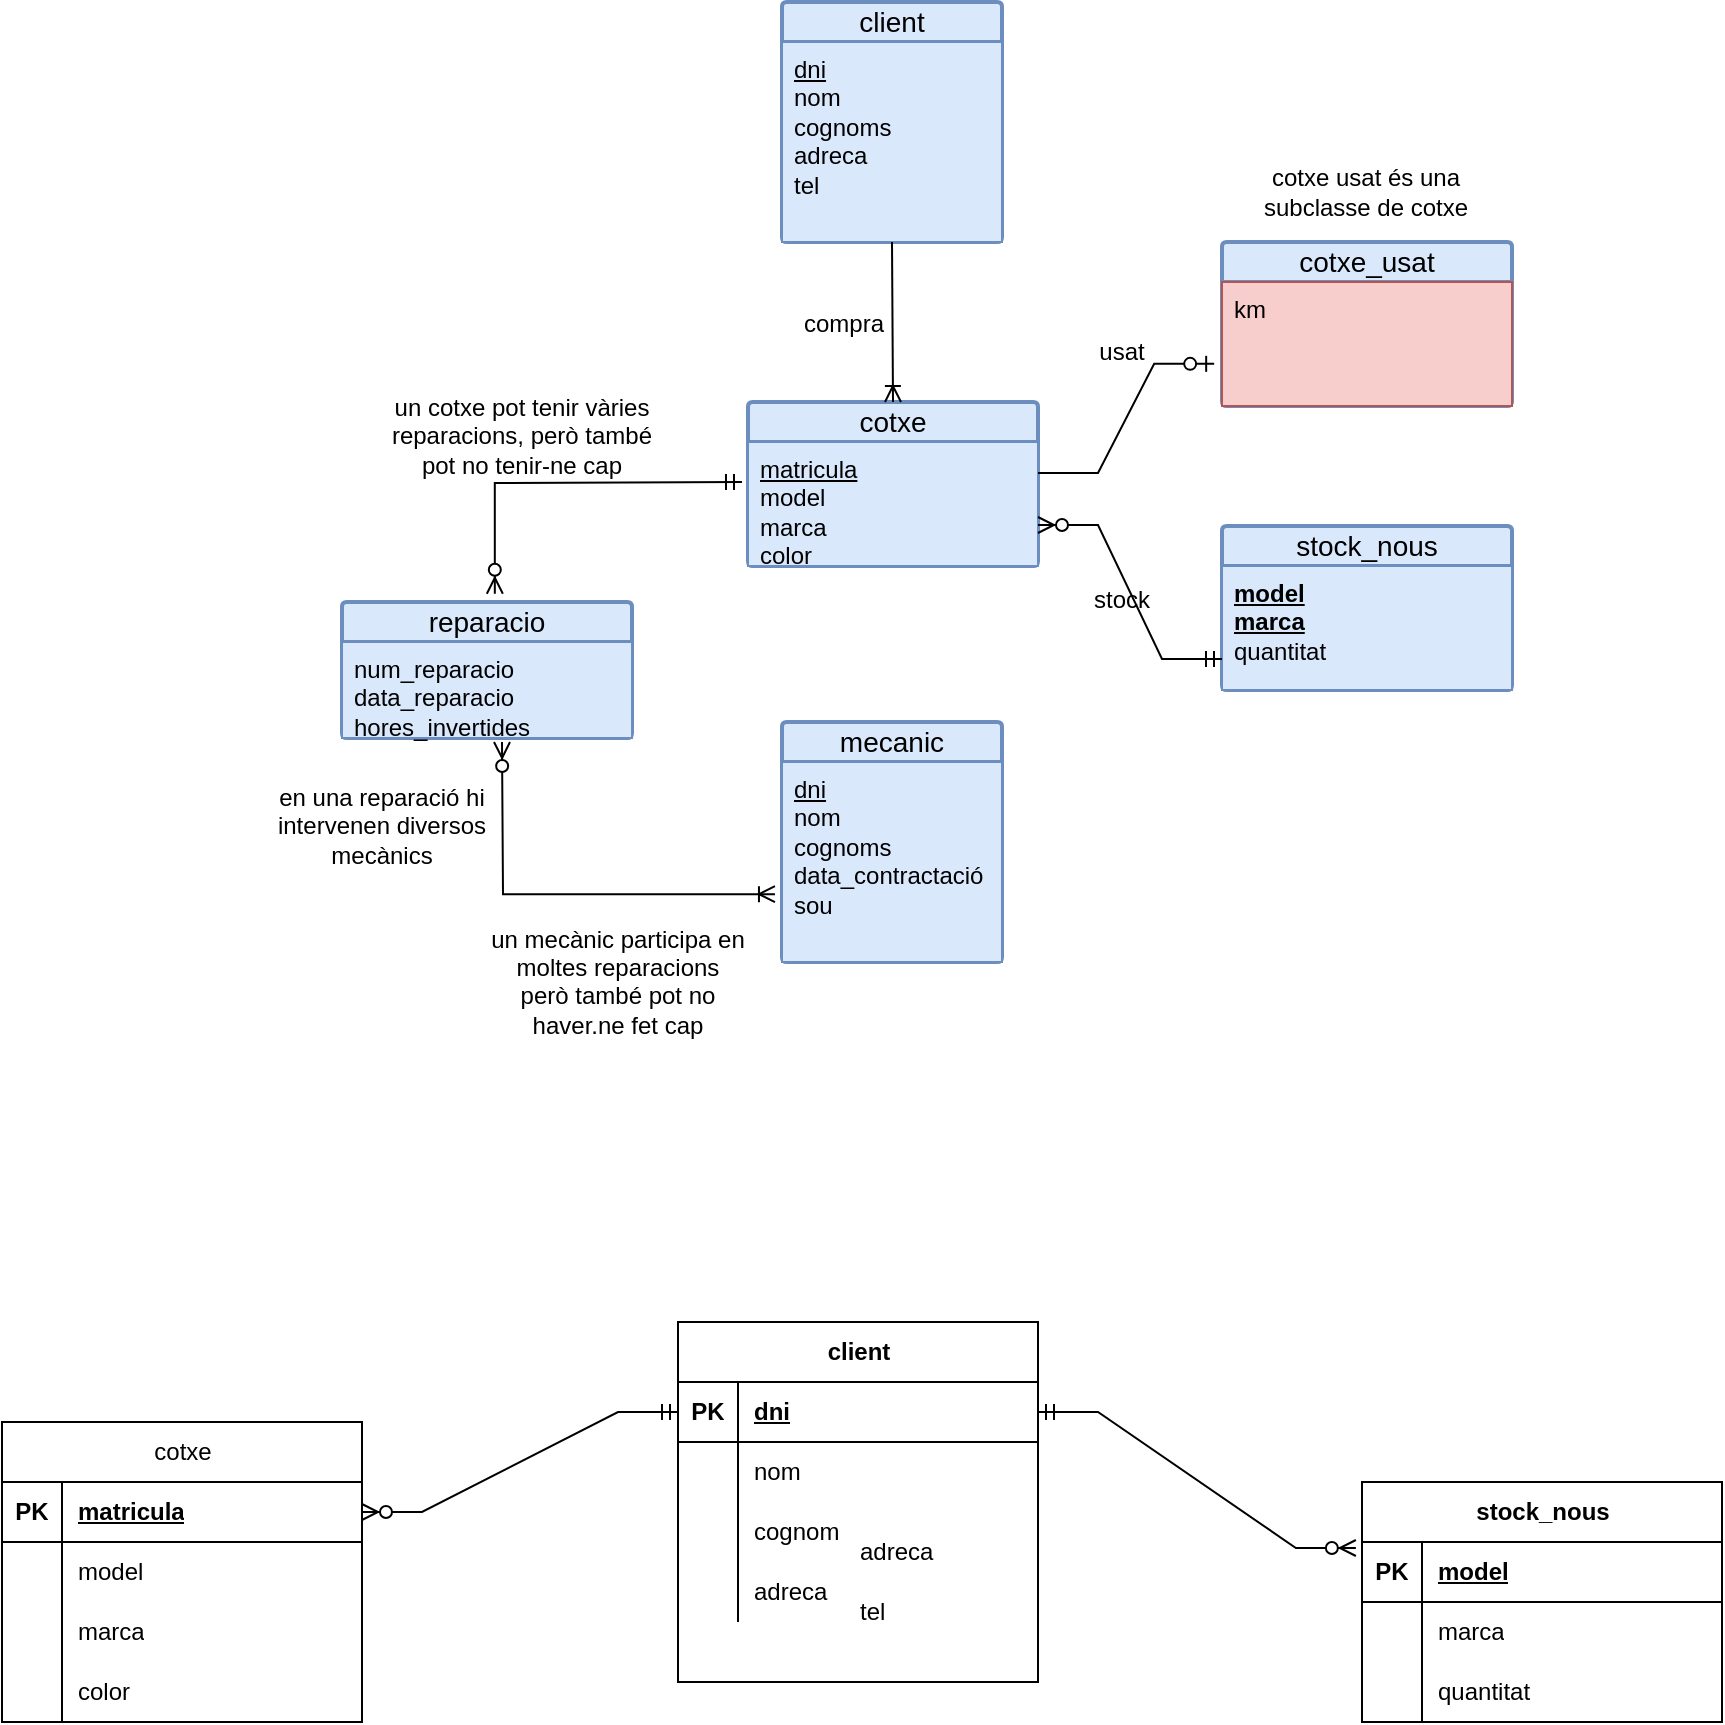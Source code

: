 <mxfile version="24.7.17">
  <diagram name="Pàgina-1" id="v9YWA_F2hAWRqaUywkiF">
    <mxGraphModel dx="2435" dy="788" grid="1" gridSize="10" guides="1" tooltips="1" connect="1" arrows="1" fold="1" page="1" pageScale="1" pageWidth="827" pageHeight="1169" math="0" shadow="0">
      <root>
        <mxCell id="0" />
        <mxCell id="1" parent="0" />
        <mxCell id="ifhW9bHjw9jyQHOwnYPM-41" value="client" style="swimlane;childLayout=stackLayout;horizontal=1;startSize=20;horizontalStack=0;rounded=1;fontSize=14;fontStyle=0;strokeWidth=2;resizeParent=0;resizeLast=1;shadow=0;dashed=0;align=center;arcSize=4;whiteSpace=wrap;html=1;fillColor=#dae8fc;strokeColor=#6c8ebf;" parent="1" vertex="1">
          <mxGeometry x="340" y="160" width="110" height="120" as="geometry" />
        </mxCell>
        <mxCell id="ifhW9bHjw9jyQHOwnYPM-42" value="&lt;div&gt;&lt;u&gt;dni&lt;/u&gt;&lt;/div&gt;&lt;div&gt;nom&lt;/div&gt;&lt;div&gt;cognoms&lt;/div&gt;&lt;div&gt;adreca&lt;/div&gt;&lt;div&gt;tel&lt;br&gt;&lt;/div&gt;" style="align=left;strokeColor=#6c8ebf;fillColor=#dae8fc;spacingLeft=4;fontSize=12;verticalAlign=top;resizable=0;rotatable=0;part=1;html=1;" parent="ifhW9bHjw9jyQHOwnYPM-41" vertex="1">
          <mxGeometry y="20" width="110" height="100" as="geometry" />
        </mxCell>
        <mxCell id="ObNUjRc8RgcXsFkxHlF3-1" value="" style="align=left;strokeColor=#6c8ebf;fillColor=#dae8fc;spacingLeft=4;fontSize=12;verticalAlign=top;resizable=0;rotatable=0;part=1;html=1;" parent="ifhW9bHjw9jyQHOwnYPM-41" vertex="1">
          <mxGeometry y="120" width="110" as="geometry" />
        </mxCell>
        <mxCell id="ifhW9bHjw9jyQHOwnYPM-43" value="cotxe" style="swimlane;childLayout=stackLayout;horizontal=1;startSize=20;horizontalStack=0;rounded=1;fontSize=14;fontStyle=0;strokeWidth=2;resizeParent=0;resizeLast=1;shadow=0;dashed=0;align=center;arcSize=4;whiteSpace=wrap;html=1;fillColor=#dae8fc;strokeColor=#6c8ebf;" parent="1" vertex="1">
          <mxGeometry x="323" y="360" width="145" height="82" as="geometry" />
        </mxCell>
        <mxCell id="ifhW9bHjw9jyQHOwnYPM-44" value="&lt;u&gt;matricula&lt;/u&gt;&lt;div&gt;model&lt;/div&gt;&lt;div&gt;marca&lt;/div&gt;&lt;div&gt;color&lt;br&gt;&lt;/div&gt;" style="align=left;strokeColor=#6c8ebf;fillColor=#dae8fc;spacingLeft=4;fontSize=12;verticalAlign=top;resizable=0;rotatable=0;part=1;html=1;" parent="ifhW9bHjw9jyQHOwnYPM-43" vertex="1">
          <mxGeometry y="20" width="145" height="62" as="geometry" />
        </mxCell>
        <mxCell id="ObNUjRc8RgcXsFkxHlF3-2" value="cotxe_usat" style="swimlane;childLayout=stackLayout;horizontal=1;startSize=20;horizontalStack=0;rounded=1;fontSize=14;fontStyle=0;strokeWidth=2;resizeParent=0;resizeLast=1;shadow=0;dashed=0;align=center;arcSize=4;whiteSpace=wrap;html=1;fillColor=#dae8fc;strokeColor=#6c8ebf;" parent="1" vertex="1">
          <mxGeometry x="560" y="280" width="145" height="82" as="geometry" />
        </mxCell>
        <mxCell id="ObNUjRc8RgcXsFkxHlF3-3" value="km" style="align=left;strokeColor=#b85450;fillColor=#f8cecc;spacingLeft=4;fontSize=12;verticalAlign=top;resizable=0;rotatable=0;part=1;html=1;" parent="ObNUjRc8RgcXsFkxHlF3-2" vertex="1">
          <mxGeometry y="20" width="145" height="62" as="geometry" />
        </mxCell>
        <mxCell id="ObNUjRc8RgcXsFkxHlF3-4" value="stock_nous" style="swimlane;childLayout=stackLayout;horizontal=1;startSize=20;horizontalStack=0;rounded=1;fontSize=14;fontStyle=0;strokeWidth=2;resizeParent=0;resizeLast=1;shadow=0;dashed=0;align=center;arcSize=4;whiteSpace=wrap;html=1;fillColor=#dae8fc;strokeColor=#6c8ebf;" parent="1" vertex="1">
          <mxGeometry x="560" y="422" width="145" height="82" as="geometry" />
        </mxCell>
        <mxCell id="ObNUjRc8RgcXsFkxHlF3-5" value="&lt;b&gt;&lt;u&gt;model&lt;/u&gt;&lt;/b&gt;&lt;div&gt;&lt;b&gt;&lt;u&gt;marca&lt;/u&gt;&lt;/b&gt;&lt;/div&gt;&lt;div&gt;quantitat&lt;br&gt;&lt;/div&gt;" style="align=left;strokeColor=#6c8ebf;fillColor=#dae8fc;spacingLeft=4;fontSize=12;verticalAlign=top;resizable=0;rotatable=0;part=1;html=1;" parent="ObNUjRc8RgcXsFkxHlF3-4" vertex="1">
          <mxGeometry y="20" width="145" height="62" as="geometry" />
        </mxCell>
        <mxCell id="ObNUjRc8RgcXsFkxHlF3-6" value="mecanic" style="swimlane;childLayout=stackLayout;horizontal=1;startSize=20;horizontalStack=0;rounded=1;fontSize=14;fontStyle=0;strokeWidth=2;resizeParent=0;resizeLast=1;shadow=0;dashed=0;align=center;arcSize=4;whiteSpace=wrap;html=1;fillColor=#dae8fc;strokeColor=#6c8ebf;" parent="1" vertex="1">
          <mxGeometry x="340" y="520" width="110" height="120" as="geometry" />
        </mxCell>
        <mxCell id="ObNUjRc8RgcXsFkxHlF3-7" value="&lt;div&gt;&lt;u&gt;dni&lt;/u&gt;&lt;/div&gt;&lt;div&gt;nom&lt;/div&gt;&lt;div&gt;cognoms&lt;/div&gt;&lt;div&gt;data_contractació&lt;br&gt;&lt;/div&gt;&lt;div&gt;sou&lt;br&gt;&lt;/div&gt;" style="align=left;strokeColor=#6c8ebf;fillColor=#dae8fc;spacingLeft=4;fontSize=12;verticalAlign=top;resizable=0;rotatable=0;part=1;html=1;" parent="ObNUjRc8RgcXsFkxHlF3-6" vertex="1">
          <mxGeometry y="20" width="110" height="100" as="geometry" />
        </mxCell>
        <mxCell id="ObNUjRc8RgcXsFkxHlF3-8" value="" style="align=left;strokeColor=#6c8ebf;fillColor=#dae8fc;spacingLeft=4;fontSize=12;verticalAlign=top;resizable=0;rotatable=0;part=1;html=1;" parent="ObNUjRc8RgcXsFkxHlF3-6" vertex="1">
          <mxGeometry y="120" width="110" as="geometry" />
        </mxCell>
        <mxCell id="ObNUjRc8RgcXsFkxHlF3-9" value="" style="fontSize=12;html=1;endArrow=ERoneToMany;rounded=0;exitX=0;exitY=0;exitDx=0;exitDy=0;entryX=0.5;entryY=0;entryDx=0;entryDy=0;edgeStyle=orthogonalEdgeStyle;" parent="1" source="ObNUjRc8RgcXsFkxHlF3-1" target="ifhW9bHjw9jyQHOwnYPM-43" edge="1">
          <mxGeometry width="100" height="100" relative="1" as="geometry">
            <mxPoint x="310" y="480" as="sourcePoint" />
            <mxPoint x="410" y="380" as="targetPoint" />
          </mxGeometry>
        </mxCell>
        <mxCell id="ObNUjRc8RgcXsFkxHlF3-11" value="un cotxe pot tenir vàries reparacions, però també pot no tenir-ne cap" style="text;html=1;strokeColor=none;fillColor=none;align=center;verticalAlign=middle;whiteSpace=wrap;rounded=0;" parent="1" vertex="1">
          <mxGeometry x="140" y="362" width="140" height="30" as="geometry" />
        </mxCell>
        <mxCell id="ObNUjRc8RgcXsFkxHlF3-12" value="compra" style="text;html=1;strokeColor=none;fillColor=none;align=center;verticalAlign=middle;whiteSpace=wrap;rounded=0;" parent="1" vertex="1">
          <mxGeometry x="341" y="306" width="60" height="30" as="geometry" />
        </mxCell>
        <mxCell id="ObNUjRc8RgcXsFkxHlF3-14" value="stock" style="text;html=1;strokeColor=none;fillColor=none;align=center;verticalAlign=middle;whiteSpace=wrap;rounded=0;" parent="1" vertex="1">
          <mxGeometry x="480" y="444" width="60" height="30" as="geometry" />
        </mxCell>
        <mxCell id="ObNUjRc8RgcXsFkxHlF3-16" value="usat" style="text;html=1;strokeColor=none;fillColor=none;align=center;verticalAlign=middle;whiteSpace=wrap;rounded=0;" parent="1" vertex="1">
          <mxGeometry x="480" y="320" width="60" height="30" as="geometry" />
        </mxCell>
        <mxCell id="ObNUjRc8RgcXsFkxHlF3-18" value="" style="edgeStyle=entityRelationEdgeStyle;fontSize=12;html=1;endArrow=ERzeroToMany;startArrow=ERmandOne;rounded=0;entryX=1;entryY=0.75;entryDx=0;entryDy=0;exitX=0;exitY=0.75;exitDx=0;exitDy=0;" parent="1" source="ObNUjRc8RgcXsFkxHlF3-5" target="ifhW9bHjw9jyQHOwnYPM-43" edge="1">
          <mxGeometry width="100" height="100" relative="1" as="geometry">
            <mxPoint x="550" y="460" as="sourcePoint" />
            <mxPoint x="780" y="460" as="targetPoint" />
          </mxGeometry>
        </mxCell>
        <mxCell id="ObNUjRc8RgcXsFkxHlF3-17" value="" style="edgeStyle=entityRelationEdgeStyle;fontSize=12;html=1;endArrow=ERzeroToOne;endFill=1;rounded=0;entryX=-0.027;entryY=0.66;entryDx=0;entryDy=0;exitX=1;exitY=0.25;exitDx=0;exitDy=0;entryPerimeter=0;" parent="1" source="ifhW9bHjw9jyQHOwnYPM-44" target="ObNUjRc8RgcXsFkxHlF3-3" edge="1">
          <mxGeometry width="100" height="100" relative="1" as="geometry">
            <mxPoint x="680" y="560" as="sourcePoint" />
            <mxPoint x="780" y="460" as="targetPoint" />
          </mxGeometry>
        </mxCell>
        <mxCell id="WF_BrvT0vlVvO1LlFBiH-1" value="reparacio" style="swimlane;childLayout=stackLayout;horizontal=1;startSize=20;horizontalStack=0;rounded=1;fontSize=14;fontStyle=0;strokeWidth=2;resizeParent=0;resizeLast=1;shadow=0;dashed=0;align=center;arcSize=4;whiteSpace=wrap;html=1;fillColor=#dae8fc;strokeColor=#6c8ebf;" parent="1" vertex="1">
          <mxGeometry x="120" y="460" width="145" height="68" as="geometry" />
        </mxCell>
        <mxCell id="WF_BrvT0vlVvO1LlFBiH-2" value="num_reparacio&lt;div&gt;data_reparacio&lt;/div&gt;&lt;div&gt;hores_invertides&lt;u&gt;&lt;br&gt;&lt;/u&gt;&lt;/div&gt;" style="align=left;strokeColor=#6c8ebf;fillColor=#dae8fc;spacingLeft=4;fontSize=12;verticalAlign=top;resizable=0;rotatable=0;part=1;html=1;" parent="WF_BrvT0vlVvO1LlFBiH-1" vertex="1">
          <mxGeometry y="20" width="145" height="48" as="geometry" />
        </mxCell>
        <mxCell id="WF_BrvT0vlVvO1LlFBiH-3" value="" style="fontSize=12;html=1;endArrow=ERzeroToMany;startArrow=ERmandOne;rounded=0;entryX=0.527;entryY=-0.061;entryDx=0;entryDy=0;entryPerimeter=0;edgeStyle=orthogonalEdgeStyle;" parent="1" target="WF_BrvT0vlVvO1LlFBiH-1" edge="1">
          <mxGeometry width="100" height="100" relative="1" as="geometry">
            <mxPoint x="320" y="400" as="sourcePoint" />
            <mxPoint x="340" y="330" as="targetPoint" />
          </mxGeometry>
        </mxCell>
        <mxCell id="WF_BrvT0vlVvO1LlFBiH-4" value="" style="fontSize=12;html=1;endArrow=ERzeroToMany;startArrow=ERoneToMany;rounded=0;exitX=-0.032;exitY=0.661;exitDx=0;exitDy=0;exitPerimeter=0;edgeStyle=orthogonalEdgeStyle;startFill=0;" parent="1" source="ObNUjRc8RgcXsFkxHlF3-7" edge="1">
          <mxGeometry width="100" height="100" relative="1" as="geometry">
            <mxPoint x="120" y="640" as="sourcePoint" />
            <mxPoint x="200" y="530" as="targetPoint" />
          </mxGeometry>
        </mxCell>
        <mxCell id="WF_BrvT0vlVvO1LlFBiH-5" value="cotxe usat és una subclasse de cotxe" style="text;html=1;strokeColor=none;fillColor=none;align=center;verticalAlign=middle;whiteSpace=wrap;rounded=0;" parent="1" vertex="1">
          <mxGeometry x="567" y="230" width="130" height="50" as="geometry" />
        </mxCell>
        <mxCell id="WF_BrvT0vlVvO1LlFBiH-6" value="&lt;div&gt;en una reparació hi intervenen diversos mecànics&lt;/div&gt;" style="text;html=1;strokeColor=none;fillColor=none;align=center;verticalAlign=middle;whiteSpace=wrap;rounded=0;" parent="1" vertex="1">
          <mxGeometry x="70" y="550" width="140" height="43" as="geometry" />
        </mxCell>
        <mxCell id="WF_BrvT0vlVvO1LlFBiH-7" value="&lt;div&gt;un mecànic participa en moltes reparacions però també pot no haver.ne fet cap&lt;/div&gt;&amp;nbsp;" style="text;html=1;strokeColor=none;fillColor=none;align=center;verticalAlign=middle;whiteSpace=wrap;rounded=0;" parent="1" vertex="1">
          <mxGeometry x="193" y="630" width="130" height="53" as="geometry" />
        </mxCell>
        <mxCell id="RGoOR-xImjjIM7Vw1-H7-1" value="cotxe" style="shape=table;startSize=30;container=1;collapsible=1;childLayout=tableLayout;fixedRows=1;rowLines=0;fontStyle=0;align=center;resizeLast=1;html=1;" vertex="1" parent="1">
          <mxGeometry x="-50" y="870" width="180" height="150" as="geometry" />
        </mxCell>
        <mxCell id="RGoOR-xImjjIM7Vw1-H7-2" value="" style="shape=tableRow;horizontal=0;startSize=0;swimlaneHead=0;swimlaneBody=0;fillColor=none;collapsible=0;dropTarget=0;points=[[0,0.5],[1,0.5]];portConstraint=eastwest;top=0;left=0;right=0;bottom=1;" vertex="1" parent="RGoOR-xImjjIM7Vw1-H7-1">
          <mxGeometry y="30" width="180" height="30" as="geometry" />
        </mxCell>
        <mxCell id="RGoOR-xImjjIM7Vw1-H7-3" value="PK" style="shape=partialRectangle;connectable=0;fillColor=none;top=0;left=0;bottom=0;right=0;fontStyle=1;overflow=hidden;whiteSpace=wrap;html=1;" vertex="1" parent="RGoOR-xImjjIM7Vw1-H7-2">
          <mxGeometry width="30" height="30" as="geometry">
            <mxRectangle width="30" height="30" as="alternateBounds" />
          </mxGeometry>
        </mxCell>
        <mxCell id="RGoOR-xImjjIM7Vw1-H7-4" value="matricula" style="shape=partialRectangle;connectable=0;fillColor=none;top=0;left=0;bottom=0;right=0;align=left;spacingLeft=6;fontStyle=5;overflow=hidden;whiteSpace=wrap;html=1;" vertex="1" parent="RGoOR-xImjjIM7Vw1-H7-2">
          <mxGeometry x="30" width="150" height="30" as="geometry">
            <mxRectangle width="150" height="30" as="alternateBounds" />
          </mxGeometry>
        </mxCell>
        <mxCell id="RGoOR-xImjjIM7Vw1-H7-5" value="" style="shape=tableRow;horizontal=0;startSize=0;swimlaneHead=0;swimlaneBody=0;fillColor=none;collapsible=0;dropTarget=0;points=[[0,0.5],[1,0.5]];portConstraint=eastwest;top=0;left=0;right=0;bottom=0;" vertex="1" parent="RGoOR-xImjjIM7Vw1-H7-1">
          <mxGeometry y="60" width="180" height="30" as="geometry" />
        </mxCell>
        <mxCell id="RGoOR-xImjjIM7Vw1-H7-6" value="" style="shape=partialRectangle;connectable=0;fillColor=none;top=0;left=0;bottom=0;right=0;editable=1;overflow=hidden;whiteSpace=wrap;html=1;" vertex="1" parent="RGoOR-xImjjIM7Vw1-H7-5">
          <mxGeometry width="30" height="30" as="geometry">
            <mxRectangle width="30" height="30" as="alternateBounds" />
          </mxGeometry>
        </mxCell>
        <mxCell id="RGoOR-xImjjIM7Vw1-H7-7" value="model" style="shape=partialRectangle;connectable=0;fillColor=none;top=0;left=0;bottom=0;right=0;align=left;spacingLeft=6;overflow=hidden;whiteSpace=wrap;html=1;" vertex="1" parent="RGoOR-xImjjIM7Vw1-H7-5">
          <mxGeometry x="30" width="150" height="30" as="geometry">
            <mxRectangle width="150" height="30" as="alternateBounds" />
          </mxGeometry>
        </mxCell>
        <mxCell id="RGoOR-xImjjIM7Vw1-H7-8" value="" style="shape=tableRow;horizontal=0;startSize=0;swimlaneHead=0;swimlaneBody=0;fillColor=none;collapsible=0;dropTarget=0;points=[[0,0.5],[1,0.5]];portConstraint=eastwest;top=0;left=0;right=0;bottom=0;" vertex="1" parent="RGoOR-xImjjIM7Vw1-H7-1">
          <mxGeometry y="90" width="180" height="30" as="geometry" />
        </mxCell>
        <mxCell id="RGoOR-xImjjIM7Vw1-H7-9" value="" style="shape=partialRectangle;connectable=0;fillColor=none;top=0;left=0;bottom=0;right=0;editable=1;overflow=hidden;whiteSpace=wrap;html=1;" vertex="1" parent="RGoOR-xImjjIM7Vw1-H7-8">
          <mxGeometry width="30" height="30" as="geometry">
            <mxRectangle width="30" height="30" as="alternateBounds" />
          </mxGeometry>
        </mxCell>
        <mxCell id="RGoOR-xImjjIM7Vw1-H7-10" value="marca" style="shape=partialRectangle;connectable=0;fillColor=none;top=0;left=0;bottom=0;right=0;align=left;spacingLeft=6;overflow=hidden;whiteSpace=wrap;html=1;" vertex="1" parent="RGoOR-xImjjIM7Vw1-H7-8">
          <mxGeometry x="30" width="150" height="30" as="geometry">
            <mxRectangle width="150" height="30" as="alternateBounds" />
          </mxGeometry>
        </mxCell>
        <mxCell id="RGoOR-xImjjIM7Vw1-H7-11" value="" style="shape=tableRow;horizontal=0;startSize=0;swimlaneHead=0;swimlaneBody=0;fillColor=none;collapsible=0;dropTarget=0;points=[[0,0.5],[1,0.5]];portConstraint=eastwest;top=0;left=0;right=0;bottom=0;" vertex="1" parent="RGoOR-xImjjIM7Vw1-H7-1">
          <mxGeometry y="120" width="180" height="30" as="geometry" />
        </mxCell>
        <mxCell id="RGoOR-xImjjIM7Vw1-H7-12" value="" style="shape=partialRectangle;connectable=0;fillColor=none;top=0;left=0;bottom=0;right=0;editable=1;overflow=hidden;whiteSpace=wrap;html=1;" vertex="1" parent="RGoOR-xImjjIM7Vw1-H7-11">
          <mxGeometry width="30" height="30" as="geometry">
            <mxRectangle width="30" height="30" as="alternateBounds" />
          </mxGeometry>
        </mxCell>
        <mxCell id="RGoOR-xImjjIM7Vw1-H7-13" value="color" style="shape=partialRectangle;connectable=0;fillColor=none;top=0;left=0;bottom=0;right=0;align=left;spacingLeft=6;overflow=hidden;whiteSpace=wrap;html=1;" vertex="1" parent="RGoOR-xImjjIM7Vw1-H7-11">
          <mxGeometry x="30" width="150" height="30" as="geometry">
            <mxRectangle width="150" height="30" as="alternateBounds" />
          </mxGeometry>
        </mxCell>
        <mxCell id="RGoOR-xImjjIM7Vw1-H7-14" value="client" style="shape=table;startSize=30;container=1;collapsible=1;childLayout=tableLayout;fixedRows=1;rowLines=0;fontStyle=1;align=center;resizeLast=1;html=1;" vertex="1" parent="1">
          <mxGeometry x="288" y="820" width="180" height="180" as="geometry" />
        </mxCell>
        <mxCell id="RGoOR-xImjjIM7Vw1-H7-15" value="" style="shape=tableRow;horizontal=0;startSize=0;swimlaneHead=0;swimlaneBody=0;fillColor=none;collapsible=0;dropTarget=0;points=[[0,0.5],[1,0.5]];portConstraint=eastwest;top=0;left=0;right=0;bottom=1;" vertex="1" parent="RGoOR-xImjjIM7Vw1-H7-14">
          <mxGeometry y="30" width="180" height="30" as="geometry" />
        </mxCell>
        <mxCell id="RGoOR-xImjjIM7Vw1-H7-16" value="PK" style="shape=partialRectangle;connectable=0;fillColor=none;top=0;left=0;bottom=0;right=0;fontStyle=1;overflow=hidden;whiteSpace=wrap;html=1;" vertex="1" parent="RGoOR-xImjjIM7Vw1-H7-15">
          <mxGeometry width="30" height="30" as="geometry">
            <mxRectangle width="30" height="30" as="alternateBounds" />
          </mxGeometry>
        </mxCell>
        <mxCell id="RGoOR-xImjjIM7Vw1-H7-17" value="dni" style="shape=partialRectangle;connectable=0;fillColor=none;top=0;left=0;bottom=0;right=0;align=left;spacingLeft=6;fontStyle=5;overflow=hidden;whiteSpace=wrap;html=1;" vertex="1" parent="RGoOR-xImjjIM7Vw1-H7-15">
          <mxGeometry x="30" width="150" height="30" as="geometry">
            <mxRectangle width="150" height="30" as="alternateBounds" />
          </mxGeometry>
        </mxCell>
        <mxCell id="RGoOR-xImjjIM7Vw1-H7-18" value="" style="shape=tableRow;horizontal=0;startSize=0;swimlaneHead=0;swimlaneBody=0;fillColor=none;collapsible=0;dropTarget=0;points=[[0,0.5],[1,0.5]];portConstraint=eastwest;top=0;left=0;right=0;bottom=0;" vertex="1" parent="RGoOR-xImjjIM7Vw1-H7-14">
          <mxGeometry y="60" width="180" height="30" as="geometry" />
        </mxCell>
        <mxCell id="RGoOR-xImjjIM7Vw1-H7-19" value="" style="shape=partialRectangle;connectable=0;fillColor=none;top=0;left=0;bottom=0;right=0;editable=1;overflow=hidden;whiteSpace=wrap;html=1;" vertex="1" parent="RGoOR-xImjjIM7Vw1-H7-18">
          <mxGeometry width="30" height="30" as="geometry">
            <mxRectangle width="30" height="30" as="alternateBounds" />
          </mxGeometry>
        </mxCell>
        <mxCell id="RGoOR-xImjjIM7Vw1-H7-20" value="nom" style="shape=partialRectangle;connectable=0;fillColor=none;top=0;left=0;bottom=0;right=0;align=left;spacingLeft=6;overflow=hidden;whiteSpace=wrap;html=1;" vertex="1" parent="RGoOR-xImjjIM7Vw1-H7-18">
          <mxGeometry x="30" width="150" height="30" as="geometry">
            <mxRectangle width="150" height="30" as="alternateBounds" />
          </mxGeometry>
        </mxCell>
        <mxCell id="RGoOR-xImjjIM7Vw1-H7-21" value="" style="shape=tableRow;horizontal=0;startSize=0;swimlaneHead=0;swimlaneBody=0;fillColor=none;collapsible=0;dropTarget=0;points=[[0,0.5],[1,0.5]];portConstraint=eastwest;top=0;left=0;right=0;bottom=0;" vertex="1" parent="RGoOR-xImjjIM7Vw1-H7-14">
          <mxGeometry y="90" width="180" height="30" as="geometry" />
        </mxCell>
        <mxCell id="RGoOR-xImjjIM7Vw1-H7-22" value="" style="shape=partialRectangle;connectable=0;fillColor=none;top=0;left=0;bottom=0;right=0;editable=1;overflow=hidden;whiteSpace=wrap;html=1;" vertex="1" parent="RGoOR-xImjjIM7Vw1-H7-21">
          <mxGeometry width="30" height="30" as="geometry">
            <mxRectangle width="30" height="30" as="alternateBounds" />
          </mxGeometry>
        </mxCell>
        <mxCell id="RGoOR-xImjjIM7Vw1-H7-23" value="cognom" style="shape=partialRectangle;connectable=0;fillColor=none;top=0;left=0;bottom=0;right=0;align=left;spacingLeft=6;overflow=hidden;whiteSpace=wrap;html=1;" vertex="1" parent="RGoOR-xImjjIM7Vw1-H7-21">
          <mxGeometry x="30" width="150" height="30" as="geometry">
            <mxRectangle width="150" height="30" as="alternateBounds" />
          </mxGeometry>
        </mxCell>
        <mxCell id="RGoOR-xImjjIM7Vw1-H7-24" value="" style="shape=tableRow;horizontal=0;startSize=0;swimlaneHead=0;swimlaneBody=0;fillColor=none;collapsible=0;dropTarget=0;points=[[0,0.5],[1,0.5]];portConstraint=eastwest;top=0;left=0;right=0;bottom=0;" vertex="1" parent="RGoOR-xImjjIM7Vw1-H7-14">
          <mxGeometry y="120" width="180" height="30" as="geometry" />
        </mxCell>
        <mxCell id="RGoOR-xImjjIM7Vw1-H7-25" value="" style="shape=partialRectangle;connectable=0;fillColor=none;top=0;left=0;bottom=0;right=0;editable=1;overflow=hidden;whiteSpace=wrap;html=1;" vertex="1" parent="RGoOR-xImjjIM7Vw1-H7-24">
          <mxGeometry width="30" height="30" as="geometry">
            <mxRectangle width="30" height="30" as="alternateBounds" />
          </mxGeometry>
        </mxCell>
        <mxCell id="RGoOR-xImjjIM7Vw1-H7-26" value="adreca" style="shape=partialRectangle;connectable=0;fillColor=none;top=0;left=0;bottom=0;right=0;align=left;spacingLeft=6;overflow=hidden;whiteSpace=wrap;html=1;" vertex="1" parent="RGoOR-xImjjIM7Vw1-H7-24">
          <mxGeometry x="30" width="150" height="30" as="geometry">
            <mxRectangle width="150" height="30" as="alternateBounds" />
          </mxGeometry>
        </mxCell>
        <mxCell id="RGoOR-xImjjIM7Vw1-H7-27" value="stock_nous" style="shape=table;startSize=30;container=1;collapsible=1;childLayout=tableLayout;fixedRows=1;rowLines=0;fontStyle=1;align=center;resizeLast=1;html=1;" vertex="1" parent="1">
          <mxGeometry x="630" y="900" width="180" height="120" as="geometry" />
        </mxCell>
        <mxCell id="RGoOR-xImjjIM7Vw1-H7-28" value="" style="shape=tableRow;horizontal=0;startSize=0;swimlaneHead=0;swimlaneBody=0;fillColor=none;collapsible=0;dropTarget=0;points=[[0,0.5],[1,0.5]];portConstraint=eastwest;top=0;left=0;right=0;bottom=1;" vertex="1" parent="RGoOR-xImjjIM7Vw1-H7-27">
          <mxGeometry y="30" width="180" height="30" as="geometry" />
        </mxCell>
        <mxCell id="RGoOR-xImjjIM7Vw1-H7-29" value="PK" style="shape=partialRectangle;connectable=0;fillColor=none;top=0;left=0;bottom=0;right=0;fontStyle=1;overflow=hidden;whiteSpace=wrap;html=1;" vertex="1" parent="RGoOR-xImjjIM7Vw1-H7-28">
          <mxGeometry width="30" height="30" as="geometry">
            <mxRectangle width="30" height="30" as="alternateBounds" />
          </mxGeometry>
        </mxCell>
        <mxCell id="RGoOR-xImjjIM7Vw1-H7-30" value="model" style="shape=partialRectangle;connectable=0;fillColor=none;top=0;left=0;bottom=0;right=0;align=left;spacingLeft=6;fontStyle=5;overflow=hidden;whiteSpace=wrap;html=1;" vertex="1" parent="RGoOR-xImjjIM7Vw1-H7-28">
          <mxGeometry x="30" width="150" height="30" as="geometry">
            <mxRectangle width="150" height="30" as="alternateBounds" />
          </mxGeometry>
        </mxCell>
        <mxCell id="RGoOR-xImjjIM7Vw1-H7-31" value="" style="shape=tableRow;horizontal=0;startSize=0;swimlaneHead=0;swimlaneBody=0;fillColor=none;collapsible=0;dropTarget=0;points=[[0,0.5],[1,0.5]];portConstraint=eastwest;top=0;left=0;right=0;bottom=0;" vertex="1" parent="RGoOR-xImjjIM7Vw1-H7-27">
          <mxGeometry y="60" width="180" height="30" as="geometry" />
        </mxCell>
        <mxCell id="RGoOR-xImjjIM7Vw1-H7-32" value="" style="shape=partialRectangle;connectable=0;fillColor=none;top=0;left=0;bottom=0;right=0;editable=1;overflow=hidden;whiteSpace=wrap;html=1;" vertex="1" parent="RGoOR-xImjjIM7Vw1-H7-31">
          <mxGeometry width="30" height="30" as="geometry">
            <mxRectangle width="30" height="30" as="alternateBounds" />
          </mxGeometry>
        </mxCell>
        <mxCell id="RGoOR-xImjjIM7Vw1-H7-33" value="marca" style="shape=partialRectangle;connectable=0;fillColor=none;top=0;left=0;bottom=0;right=0;align=left;spacingLeft=6;overflow=hidden;whiteSpace=wrap;html=1;" vertex="1" parent="RGoOR-xImjjIM7Vw1-H7-31">
          <mxGeometry x="30" width="150" height="30" as="geometry">
            <mxRectangle width="150" height="30" as="alternateBounds" />
          </mxGeometry>
        </mxCell>
        <mxCell id="RGoOR-xImjjIM7Vw1-H7-34" value="" style="shape=tableRow;horizontal=0;startSize=0;swimlaneHead=0;swimlaneBody=0;fillColor=none;collapsible=0;dropTarget=0;points=[[0,0.5],[1,0.5]];portConstraint=eastwest;top=0;left=0;right=0;bottom=0;" vertex="1" parent="RGoOR-xImjjIM7Vw1-H7-27">
          <mxGeometry y="90" width="180" height="30" as="geometry" />
        </mxCell>
        <mxCell id="RGoOR-xImjjIM7Vw1-H7-35" value="" style="shape=partialRectangle;connectable=0;fillColor=none;top=0;left=0;bottom=0;right=0;editable=1;overflow=hidden;whiteSpace=wrap;html=1;" vertex="1" parent="RGoOR-xImjjIM7Vw1-H7-34">
          <mxGeometry width="30" height="30" as="geometry">
            <mxRectangle width="30" height="30" as="alternateBounds" />
          </mxGeometry>
        </mxCell>
        <mxCell id="RGoOR-xImjjIM7Vw1-H7-36" value="quantitat" style="shape=partialRectangle;connectable=0;fillColor=none;top=0;left=0;bottom=0;right=0;align=left;spacingLeft=6;overflow=hidden;whiteSpace=wrap;html=1;" vertex="1" parent="RGoOR-xImjjIM7Vw1-H7-34">
          <mxGeometry x="30" width="150" height="30" as="geometry">
            <mxRectangle width="150" height="30" as="alternateBounds" />
          </mxGeometry>
        </mxCell>
        <mxCell id="RGoOR-xImjjIM7Vw1-H7-40" value="adreca" style="shape=partialRectangle;connectable=0;fillColor=none;top=0;left=0;bottom=0;right=0;align=left;spacingLeft=6;overflow=hidden;whiteSpace=wrap;html=1;" vertex="1" parent="1">
          <mxGeometry x="371" y="920" width="150" height="30" as="geometry">
            <mxRectangle width="150" height="30" as="alternateBounds" />
          </mxGeometry>
        </mxCell>
        <mxCell id="RGoOR-xImjjIM7Vw1-H7-44" value="" style="shape=partialRectangle;connectable=0;fillColor=none;top=0;left=0;bottom=0;right=0;editable=1;overflow=hidden;whiteSpace=wrap;html=1;" vertex="1" parent="1">
          <mxGeometry x="351" y="930" width="30" height="30" as="geometry">
            <mxRectangle width="30" height="30" as="alternateBounds" />
          </mxGeometry>
        </mxCell>
        <mxCell id="RGoOR-xImjjIM7Vw1-H7-45" value="tel" style="shape=partialRectangle;connectable=0;fillColor=none;top=0;left=0;bottom=0;right=0;align=left;spacingLeft=6;overflow=hidden;whiteSpace=wrap;html=1;" vertex="1" parent="1">
          <mxGeometry x="371" y="950" width="150" height="30" as="geometry">
            <mxRectangle width="150" height="30" as="alternateBounds" />
          </mxGeometry>
        </mxCell>
        <mxCell id="RGoOR-xImjjIM7Vw1-H7-46" value="" style="edgeStyle=entityRelationEdgeStyle;fontSize=12;html=1;endArrow=ERzeroToMany;startArrow=ERmandOne;rounded=0;exitX=0;exitY=0.5;exitDx=0;exitDy=0;entryX=1;entryY=0.5;entryDx=0;entryDy=0;" edge="1" parent="1" source="RGoOR-xImjjIM7Vw1-H7-15" target="RGoOR-xImjjIM7Vw1-H7-2">
          <mxGeometry width="100" height="100" relative="1" as="geometry">
            <mxPoint x="340" y="660" as="sourcePoint" />
            <mxPoint x="440" y="560" as="targetPoint" />
          </mxGeometry>
        </mxCell>
        <mxCell id="RGoOR-xImjjIM7Vw1-H7-47" value="" style="edgeStyle=entityRelationEdgeStyle;fontSize=12;html=1;endArrow=ERzeroToMany;startArrow=ERmandOne;rounded=0;entryX=-0.017;entryY=0.1;entryDx=0;entryDy=0;entryPerimeter=0;exitX=1;exitY=0.5;exitDx=0;exitDy=0;" edge="1" parent="1" source="RGoOR-xImjjIM7Vw1-H7-15" target="RGoOR-xImjjIM7Vw1-H7-28">
          <mxGeometry width="100" height="100" relative="1" as="geometry">
            <mxPoint x="520" y="930" as="sourcePoint" />
            <mxPoint x="130" y="855" as="targetPoint" />
          </mxGeometry>
        </mxCell>
      </root>
    </mxGraphModel>
  </diagram>
</mxfile>
